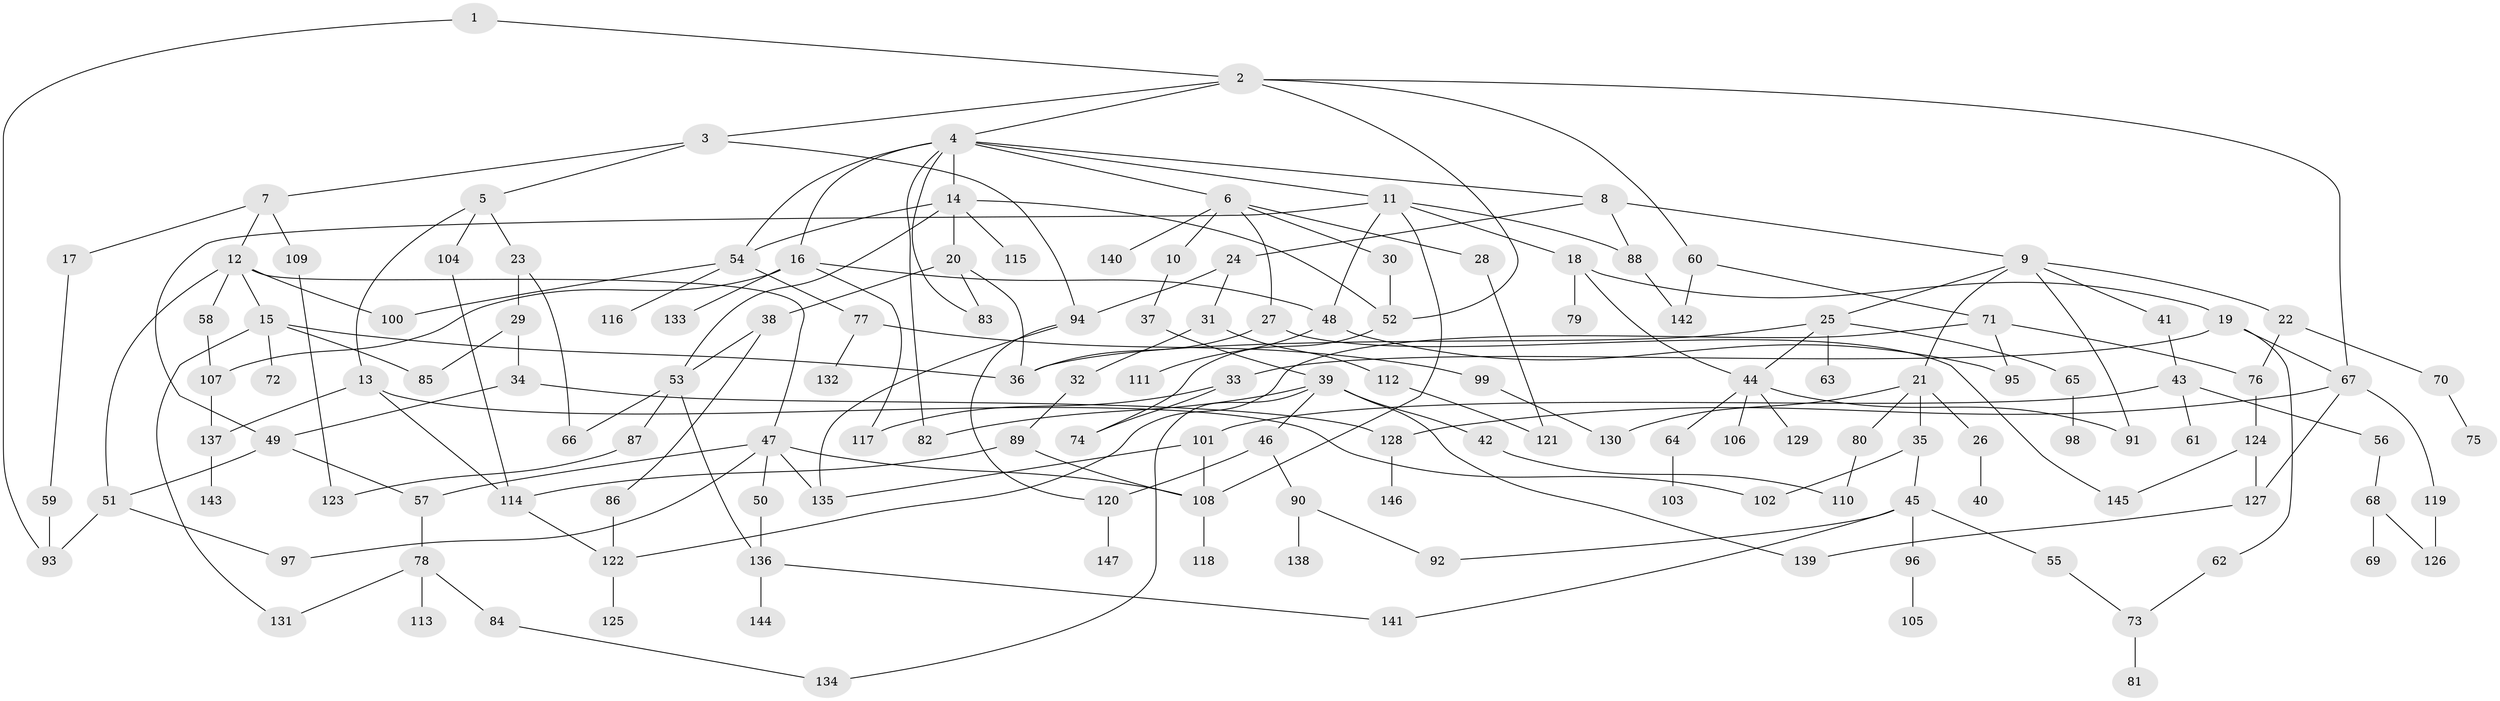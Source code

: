 // Generated by graph-tools (version 1.1) at 2025/49/03/09/25 03:49:20]
// undirected, 147 vertices, 203 edges
graph export_dot {
graph [start="1"]
  node [color=gray90,style=filled];
  1;
  2;
  3;
  4;
  5;
  6;
  7;
  8;
  9;
  10;
  11;
  12;
  13;
  14;
  15;
  16;
  17;
  18;
  19;
  20;
  21;
  22;
  23;
  24;
  25;
  26;
  27;
  28;
  29;
  30;
  31;
  32;
  33;
  34;
  35;
  36;
  37;
  38;
  39;
  40;
  41;
  42;
  43;
  44;
  45;
  46;
  47;
  48;
  49;
  50;
  51;
  52;
  53;
  54;
  55;
  56;
  57;
  58;
  59;
  60;
  61;
  62;
  63;
  64;
  65;
  66;
  67;
  68;
  69;
  70;
  71;
  72;
  73;
  74;
  75;
  76;
  77;
  78;
  79;
  80;
  81;
  82;
  83;
  84;
  85;
  86;
  87;
  88;
  89;
  90;
  91;
  92;
  93;
  94;
  95;
  96;
  97;
  98;
  99;
  100;
  101;
  102;
  103;
  104;
  105;
  106;
  107;
  108;
  109;
  110;
  111;
  112;
  113;
  114;
  115;
  116;
  117;
  118;
  119;
  120;
  121;
  122;
  123;
  124;
  125;
  126;
  127;
  128;
  129;
  130;
  131;
  132;
  133;
  134;
  135;
  136;
  137;
  138;
  139;
  140;
  141;
  142;
  143;
  144;
  145;
  146;
  147;
  1 -- 2;
  1 -- 93;
  2 -- 3;
  2 -- 4;
  2 -- 60;
  2 -- 67;
  2 -- 52;
  3 -- 5;
  3 -- 7;
  3 -- 94;
  4 -- 6;
  4 -- 8;
  4 -- 11;
  4 -- 14;
  4 -- 16;
  4 -- 83;
  4 -- 54;
  4 -- 82;
  5 -- 13;
  5 -- 23;
  5 -- 104;
  6 -- 10;
  6 -- 27;
  6 -- 28;
  6 -- 30;
  6 -- 140;
  7 -- 12;
  7 -- 17;
  7 -- 109;
  8 -- 9;
  8 -- 24;
  8 -- 88;
  9 -- 21;
  9 -- 22;
  9 -- 25;
  9 -- 41;
  9 -- 91;
  10 -- 37;
  11 -- 18;
  11 -- 48;
  11 -- 108;
  11 -- 88;
  11 -- 49;
  12 -- 15;
  12 -- 47;
  12 -- 58;
  12 -- 100;
  12 -- 51;
  13 -- 102;
  13 -- 137;
  13 -- 114;
  14 -- 20;
  14 -- 52;
  14 -- 54;
  14 -- 115;
  14 -- 53;
  15 -- 72;
  15 -- 85;
  15 -- 131;
  15 -- 36;
  16 -- 107;
  16 -- 133;
  16 -- 48;
  16 -- 117;
  17 -- 59;
  18 -- 19;
  18 -- 44;
  18 -- 79;
  19 -- 33;
  19 -- 62;
  19 -- 67;
  20 -- 38;
  20 -- 36;
  20 -- 83;
  21 -- 26;
  21 -- 35;
  21 -- 80;
  21 -- 130;
  22 -- 70;
  22 -- 76;
  23 -- 29;
  23 -- 66;
  24 -- 31;
  24 -- 94;
  25 -- 36;
  25 -- 63;
  25 -- 65;
  25 -- 44;
  26 -- 40;
  27 -- 145;
  27 -- 36;
  28 -- 121;
  29 -- 34;
  29 -- 85;
  30 -- 52;
  31 -- 32;
  31 -- 112;
  32 -- 89;
  33 -- 117;
  33 -- 74;
  34 -- 49;
  34 -- 128;
  35 -- 45;
  35 -- 102;
  37 -- 39;
  38 -- 53;
  38 -- 86;
  39 -- 42;
  39 -- 46;
  39 -- 82;
  39 -- 134;
  39 -- 139;
  41 -- 43;
  42 -- 110;
  43 -- 56;
  43 -- 61;
  43 -- 101;
  44 -- 64;
  44 -- 106;
  44 -- 129;
  44 -- 91;
  45 -- 55;
  45 -- 92;
  45 -- 96;
  45 -- 141;
  46 -- 90;
  46 -- 120;
  47 -- 50;
  47 -- 135;
  47 -- 108;
  47 -- 57;
  47 -- 97;
  48 -- 111;
  48 -- 95;
  49 -- 51;
  49 -- 57;
  50 -- 136;
  51 -- 97;
  51 -- 93;
  52 -- 74;
  53 -- 66;
  53 -- 87;
  53 -- 136;
  54 -- 77;
  54 -- 116;
  54 -- 100;
  55 -- 73;
  56 -- 68;
  57 -- 78;
  58 -- 107;
  59 -- 93;
  60 -- 71;
  60 -- 142;
  62 -- 73;
  64 -- 103;
  65 -- 98;
  67 -- 119;
  67 -- 127;
  67 -- 128;
  68 -- 69;
  68 -- 126;
  70 -- 75;
  71 -- 76;
  71 -- 95;
  71 -- 122;
  73 -- 81;
  76 -- 124;
  77 -- 99;
  77 -- 132;
  78 -- 84;
  78 -- 113;
  78 -- 131;
  80 -- 110;
  84 -- 134;
  86 -- 122;
  87 -- 123;
  88 -- 142;
  89 -- 108;
  89 -- 114;
  90 -- 138;
  90 -- 92;
  94 -- 120;
  94 -- 135;
  96 -- 105;
  99 -- 130;
  101 -- 108;
  101 -- 135;
  104 -- 114;
  107 -- 137;
  108 -- 118;
  109 -- 123;
  112 -- 121;
  114 -- 122;
  119 -- 126;
  120 -- 147;
  122 -- 125;
  124 -- 145;
  124 -- 127;
  127 -- 139;
  128 -- 146;
  136 -- 144;
  136 -- 141;
  137 -- 143;
}
